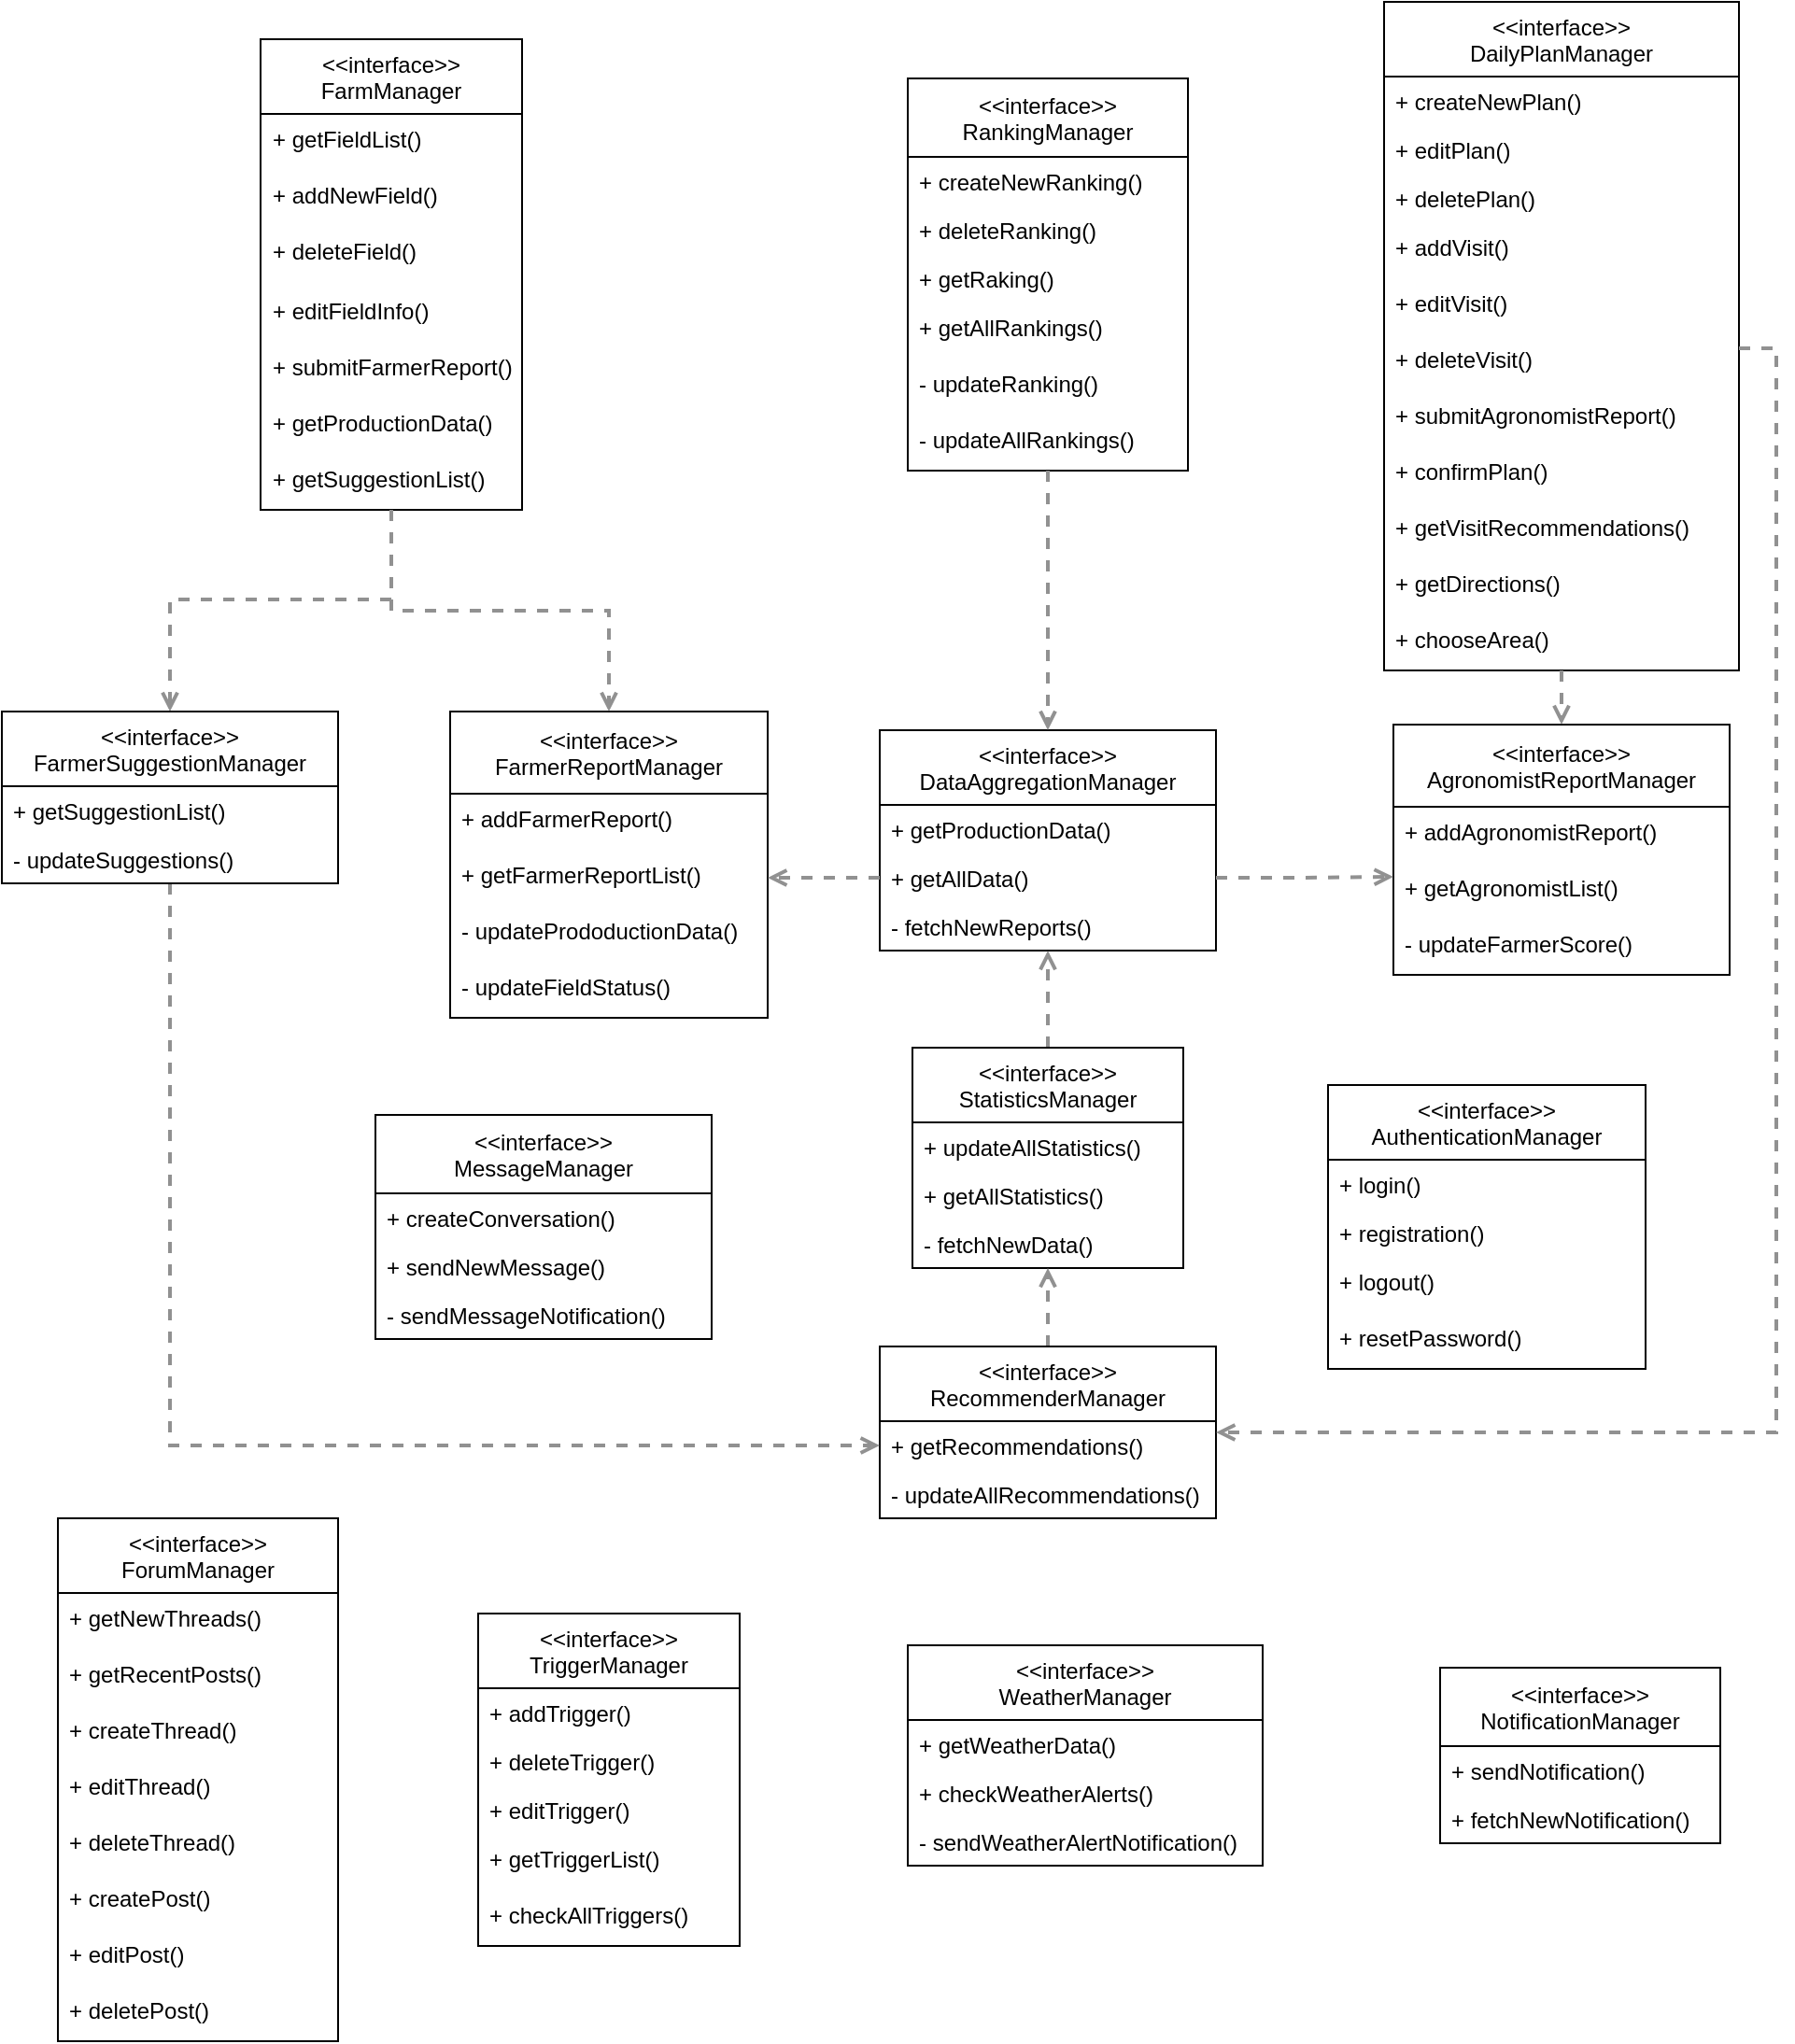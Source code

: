 <mxfile version="16.2.4" type="device"><diagram id="C5RBs43oDa-KdzZeNtuy" name="Page-1"><mxGraphModel dx="1550" dy="-345" grid="1" gridSize="10" guides="1" tooltips="1" connect="1" arrows="1" fold="1" page="1" pageScale="1" pageWidth="827" pageHeight="1169" math="0" shadow="0"><root><mxCell id="WIyWlLk6GJQsqaUBKTNV-0"/><mxCell id="WIyWlLk6GJQsqaUBKTNV-1" parent="WIyWlLk6GJQsqaUBKTNV-0"/><mxCell id="a1if-ZalDI7EpSLcY9gl-10" value="&lt;&lt;interface&gt;&gt;&#xA;AuthenticationManager" style="swimlane;fontStyle=0;childLayout=stackLayout;horizontal=1;startSize=40;fillColor=none;horizontalStack=0;resizeParent=1;resizeParentMax=0;resizeLast=0;collapsible=1;marginBottom=0;" parent="WIyWlLk6GJQsqaUBKTNV-1" vertex="1"><mxGeometry x="740" y="1780" width="170" height="152" as="geometry"/></mxCell><mxCell id="a1if-ZalDI7EpSLcY9gl-17" value="+ login()" style="text;strokeColor=none;fillColor=none;align=left;verticalAlign=top;spacingLeft=4;spacingRight=4;overflow=hidden;rotatable=0;points=[[0,0.5],[1,0.5]];portConstraint=eastwest;" parent="a1if-ZalDI7EpSLcY9gl-10" vertex="1"><mxGeometry y="40" width="170" height="26" as="geometry"/></mxCell><mxCell id="a1if-ZalDI7EpSLcY9gl-28" value="+ registration()" style="text;strokeColor=none;fillColor=none;align=left;verticalAlign=top;spacingLeft=4;spacingRight=4;overflow=hidden;rotatable=0;points=[[0,0.5],[1,0.5]];portConstraint=eastwest;" parent="a1if-ZalDI7EpSLcY9gl-10" vertex="1"><mxGeometry y="66" width="170" height="26" as="geometry"/></mxCell><mxCell id="a1if-ZalDI7EpSLcY9gl-29" value="+ logout()" style="text;whiteSpace=wrap;html=1;spacingLeft=4;" parent="a1if-ZalDI7EpSLcY9gl-10" vertex="1"><mxGeometry y="92" width="170" height="30" as="geometry"/></mxCell><mxCell id="a1if-ZalDI7EpSLcY9gl-31" value="+ resetPassword()" style="text;whiteSpace=wrap;html=1;spacingLeft=4;" parent="a1if-ZalDI7EpSLcY9gl-10" vertex="1"><mxGeometry y="122" width="170" height="30" as="geometry"/></mxCell><mxCell id="a1if-ZalDI7EpSLcY9gl-32" value="&lt;&lt;interface&gt;&gt;&#xA;ForumManager" style="swimlane;fontStyle=0;childLayout=stackLayout;horizontal=1;startSize=40;fillColor=none;horizontalStack=0;resizeParent=1;resizeParentMax=0;resizeLast=0;collapsible=1;marginBottom=0;" parent="WIyWlLk6GJQsqaUBKTNV-1" vertex="1"><mxGeometry x="60" y="2012" width="150" height="280" as="geometry"/></mxCell><mxCell id="a1if-ZalDI7EpSLcY9gl-36" value="+ getNewThreads()" style="text;whiteSpace=wrap;html=1;spacingLeft=4;" parent="a1if-ZalDI7EpSLcY9gl-32" vertex="1"><mxGeometry y="40" width="150" height="30" as="geometry"/></mxCell><mxCell id="a1if-ZalDI7EpSLcY9gl-37" value="+ getRecentPosts()" style="text;whiteSpace=wrap;html=1;spacingLeft=4;" parent="a1if-ZalDI7EpSLcY9gl-32" vertex="1"><mxGeometry y="70" width="150" height="30" as="geometry"/></mxCell><mxCell id="a1if-ZalDI7EpSLcY9gl-38" value="+ createThread()" style="text;whiteSpace=wrap;html=1;spacingLeft=4;" parent="a1if-ZalDI7EpSLcY9gl-32" vertex="1"><mxGeometry y="100" width="150" height="30" as="geometry"/></mxCell><mxCell id="a1if-ZalDI7EpSLcY9gl-39" value="+ editThread()" style="text;whiteSpace=wrap;html=1;spacingLeft=4;" parent="a1if-ZalDI7EpSLcY9gl-32" vertex="1"><mxGeometry y="130" width="150" height="30" as="geometry"/></mxCell><mxCell id="a1if-ZalDI7EpSLcY9gl-40" value="+ deleteThread()" style="text;whiteSpace=wrap;html=1;spacingLeft=4;" parent="a1if-ZalDI7EpSLcY9gl-32" vertex="1"><mxGeometry y="160" width="150" height="30" as="geometry"/></mxCell><mxCell id="a1if-ZalDI7EpSLcY9gl-41" value="+ createPost()" style="text;whiteSpace=wrap;html=1;spacingLeft=4;" parent="a1if-ZalDI7EpSLcY9gl-32" vertex="1"><mxGeometry y="190" width="150" height="30" as="geometry"/></mxCell><mxCell id="a1if-ZalDI7EpSLcY9gl-42" value="+ editPost()" style="text;whiteSpace=wrap;html=1;spacingLeft=4;" parent="a1if-ZalDI7EpSLcY9gl-32" vertex="1"><mxGeometry y="220" width="150" height="30" as="geometry"/></mxCell><mxCell id="a1if-ZalDI7EpSLcY9gl-43" value="+ deletePost()" style="text;whiteSpace=wrap;html=1;spacingLeft=4;" parent="a1if-ZalDI7EpSLcY9gl-32" vertex="1"><mxGeometry y="250" width="150" height="30" as="geometry"/></mxCell><mxCell id="a1if-ZalDI7EpSLcY9gl-125" style="edgeStyle=orthogonalEdgeStyle;rounded=0;orthogonalLoop=1;jettySize=auto;html=1;entryX=0.5;entryY=0;entryDx=0;entryDy=0;dashed=1;endArrow=open;endFill=0;strokeColor=#919191;strokeWidth=2;" parent="WIyWlLk6GJQsqaUBKTNV-1" source="a1if-ZalDI7EpSLcY9gl-44" target="a1if-ZalDI7EpSLcY9gl-83" edge="1"><mxGeometry relative="1" as="geometry"><Array as="points"><mxPoint x="239" y="1520"/><mxPoint x="120" y="1520"/></Array></mxGeometry></mxCell><mxCell id="a1if-ZalDI7EpSLcY9gl-44" value="&lt;&lt;interface&gt;&gt;&#xA;FarmManager" style="swimlane;fontStyle=0;childLayout=stackLayout;horizontal=1;startSize=40;fillColor=none;horizontalStack=0;resizeParent=1;resizeParentMax=0;resizeLast=0;collapsible=1;marginBottom=0;" parent="WIyWlLk6GJQsqaUBKTNV-1" vertex="1"><mxGeometry x="168.5" y="1220" width="140" height="252" as="geometry"/></mxCell><mxCell id="a1if-ZalDI7EpSLcY9gl-48" value="+ getFieldList()" style="text;whiteSpace=wrap;html=1;spacingLeft=4;" parent="a1if-ZalDI7EpSLcY9gl-44" vertex="1"><mxGeometry y="40" width="140" height="30" as="geometry"/></mxCell><mxCell id="a1if-ZalDI7EpSLcY9gl-49" value="+ addNewField()" style="text;whiteSpace=wrap;html=1;spacingLeft=4;" parent="a1if-ZalDI7EpSLcY9gl-44" vertex="1"><mxGeometry y="70" width="140" height="30" as="geometry"/></mxCell><mxCell id="a1if-ZalDI7EpSLcY9gl-50" value="+ deleteField()" style="text;whiteSpace=wrap;html=1;spacingLeft=4;" parent="a1if-ZalDI7EpSLcY9gl-44" vertex="1"><mxGeometry y="100" width="140" height="32" as="geometry"/></mxCell><mxCell id="a1if-ZalDI7EpSLcY9gl-51" value="+ editFieldInfo()" style="text;whiteSpace=wrap;html=1;spacingLeft=4;" parent="a1if-ZalDI7EpSLcY9gl-44" vertex="1"><mxGeometry y="132" width="140" height="30" as="geometry"/></mxCell><mxCell id="a1if-ZalDI7EpSLcY9gl-52" value="+ submitFarmerReport()" style="text;whiteSpace=wrap;html=1;spacingLeft=4;" parent="a1if-ZalDI7EpSLcY9gl-44" vertex="1"><mxGeometry y="162" width="140" height="30" as="geometry"/></mxCell><mxCell id="a1if-ZalDI7EpSLcY9gl-55" value="+ getProductionData()" style="text;whiteSpace=wrap;html=1;spacingLeft=4;" parent="a1if-ZalDI7EpSLcY9gl-44" vertex="1"><mxGeometry y="192" width="140" height="30" as="geometry"/></mxCell><mxCell id="a1if-ZalDI7EpSLcY9gl-54" value="+ getSuggestionList()" style="text;whiteSpace=wrap;html=1;spacingLeft=4;" parent="a1if-ZalDI7EpSLcY9gl-44" vertex="1"><mxGeometry y="222" width="140" height="30" as="geometry"/></mxCell><mxCell id="a1if-ZalDI7EpSLcY9gl-56" value="&lt;&lt;interface&gt;&gt;&#xA;FarmerReportManager" style="swimlane;fontStyle=0;childLayout=stackLayout;horizontal=1;startSize=44;fillColor=none;horizontalStack=0;resizeParent=1;resizeParentMax=0;resizeLast=0;collapsible=1;marginBottom=0;" parent="WIyWlLk6GJQsqaUBKTNV-1" vertex="1"><mxGeometry x="270" y="1580" width="170" height="164" as="geometry"/></mxCell><mxCell id="a1if-ZalDI7EpSLcY9gl-60" value="+ addFarmerReport()" style="text;whiteSpace=wrap;html=1;spacingLeft=4;" parent="a1if-ZalDI7EpSLcY9gl-56" vertex="1"><mxGeometry y="44" width="170" height="30" as="geometry"/></mxCell><mxCell id="a1if-ZalDI7EpSLcY9gl-61" value="+ getFarmerReportList()" style="text;whiteSpace=wrap;html=1;spacingLeft=4;" parent="a1if-ZalDI7EpSLcY9gl-56" vertex="1"><mxGeometry y="74" width="170" height="30" as="geometry"/></mxCell><mxCell id="a1if-ZalDI7EpSLcY9gl-62" value="- updateProdoductionData()" style="text;whiteSpace=wrap;html=1;spacingLeft=4;" parent="a1if-ZalDI7EpSLcY9gl-56" vertex="1"><mxGeometry y="104" width="170" height="30" as="geometry"/></mxCell><mxCell id="a1if-ZalDI7EpSLcY9gl-63" value="- updateFieldStatus()" style="text;whiteSpace=wrap;html=1;spacingLeft=4;" parent="a1if-ZalDI7EpSLcY9gl-56" vertex="1"><mxGeometry y="134" width="170" height="30" as="geometry"/></mxCell><mxCell id="a1if-ZalDI7EpSLcY9gl-64" value="&lt;&lt;interface&gt;&gt;&#xA;AgronomistReportManager" style="swimlane;fontStyle=0;childLayout=stackLayout;horizontal=1;startSize=44;fillColor=none;horizontalStack=0;resizeParent=1;resizeParentMax=0;resizeLast=0;collapsible=1;marginBottom=0;" parent="WIyWlLk6GJQsqaUBKTNV-1" vertex="1"><mxGeometry x="775" y="1587" width="180" height="134" as="geometry"/></mxCell><mxCell id="a1if-ZalDI7EpSLcY9gl-68" value="+ addAgronomistReport()" style="text;whiteSpace=wrap;html=1;spacingLeft=4;" parent="a1if-ZalDI7EpSLcY9gl-64" vertex="1"><mxGeometry y="44" width="180" height="30" as="geometry"/></mxCell><mxCell id="a1if-ZalDI7EpSLcY9gl-69" value="+ getAgronomistList()" style="text;whiteSpace=wrap;html=1;spacingLeft=4;" parent="a1if-ZalDI7EpSLcY9gl-64" vertex="1"><mxGeometry y="74" width="180" height="30" as="geometry"/></mxCell><mxCell id="a1if-ZalDI7EpSLcY9gl-70" value="- updateFarmerScore()" style="text;whiteSpace=wrap;html=1;spacingLeft=4;" parent="a1if-ZalDI7EpSLcY9gl-64" vertex="1"><mxGeometry y="104" width="180" height="30" as="geometry"/></mxCell><mxCell id="a1if-ZalDI7EpSLcY9gl-71" value="&lt;&lt;interface&gt;&gt;&#xA;DataAggregationManager" style="swimlane;fontStyle=0;childLayout=stackLayout;horizontal=1;startSize=40;fillColor=none;horizontalStack=0;resizeParent=1;resizeParentMax=0;resizeLast=0;collapsible=1;marginBottom=0;" parent="WIyWlLk6GJQsqaUBKTNV-1" vertex="1"><mxGeometry x="500" y="1590" width="180" height="118" as="geometry"/></mxCell><mxCell id="a1if-ZalDI7EpSLcY9gl-72" value="+ getProductionData()&#xA;" style="text;strokeColor=none;fillColor=none;align=left;verticalAlign=top;spacingLeft=4;spacingRight=4;overflow=hidden;rotatable=0;points=[[0,0.5],[1,0.5]];portConstraint=eastwest;" parent="a1if-ZalDI7EpSLcY9gl-71" vertex="1"><mxGeometry y="40" width="180" height="26" as="geometry"/></mxCell><mxCell id="a1if-ZalDI7EpSLcY9gl-73" value="+ getAllData()&#xA;" style="text;strokeColor=none;fillColor=none;align=left;verticalAlign=top;spacingLeft=4;spacingRight=4;overflow=hidden;rotatable=0;points=[[0,0.5],[1,0.5]];portConstraint=eastwest;" parent="a1if-ZalDI7EpSLcY9gl-71" vertex="1"><mxGeometry y="66" width="180" height="26" as="geometry"/></mxCell><mxCell id="a1if-ZalDI7EpSLcY9gl-74" value="- fetchNewReports()&#xA;" style="text;strokeColor=none;fillColor=none;align=left;verticalAlign=top;spacingLeft=4;spacingRight=4;overflow=hidden;rotatable=0;points=[[0,0.5],[1,0.5]];portConstraint=eastwest;" parent="a1if-ZalDI7EpSLcY9gl-71" vertex="1"><mxGeometry y="92" width="180" height="26" as="geometry"/></mxCell><mxCell id="a1if-ZalDI7EpSLcY9gl-131" style="edgeStyle=orthogonalEdgeStyle;rounded=0;orthogonalLoop=1;jettySize=auto;html=1;dashed=1;endArrow=open;endFill=0;strokeColor=#919191;strokeWidth=2;" parent="WIyWlLk6GJQsqaUBKTNV-1" source="a1if-ZalDI7EpSLcY9gl-75" target="a1if-ZalDI7EpSLcY9gl-71" edge="1"><mxGeometry relative="1" as="geometry"/></mxCell><mxCell id="a1if-ZalDI7EpSLcY9gl-75" value="&lt;&lt;interface&gt;&gt;&#xA;StatisticsManager" style="swimlane;fontStyle=0;childLayout=stackLayout;horizontal=1;startSize=40;fillColor=none;horizontalStack=0;resizeParent=1;resizeParentMax=0;resizeLast=0;collapsible=1;marginBottom=0;" parent="WIyWlLk6GJQsqaUBKTNV-1" vertex="1"><mxGeometry x="517.5" y="1760" width="145" height="118" as="geometry"/></mxCell><mxCell id="a1if-ZalDI7EpSLcY9gl-76" value="+ updateAllStatistics()&#xA;" style="text;strokeColor=none;fillColor=none;align=left;verticalAlign=top;spacingLeft=4;spacingRight=4;overflow=hidden;rotatable=0;points=[[0,0.5],[1,0.5]];portConstraint=eastwest;" parent="a1if-ZalDI7EpSLcY9gl-75" vertex="1"><mxGeometry y="40" width="145" height="26" as="geometry"/></mxCell><mxCell id="a1if-ZalDI7EpSLcY9gl-77" value="+ getAllStatistics()&#xA;" style="text;strokeColor=none;fillColor=none;align=left;verticalAlign=top;spacingLeft=4;spacingRight=4;overflow=hidden;rotatable=0;points=[[0,0.5],[1,0.5]];portConstraint=eastwest;" parent="a1if-ZalDI7EpSLcY9gl-75" vertex="1"><mxGeometry y="66" width="145" height="26" as="geometry"/></mxCell><mxCell id="a1if-ZalDI7EpSLcY9gl-78" value="- fetchNewData()&#xA;" style="text;strokeColor=none;fillColor=none;align=left;verticalAlign=top;spacingLeft=4;spacingRight=4;overflow=hidden;rotatable=0;points=[[0,0.5],[1,0.5]];portConstraint=eastwest;" parent="a1if-ZalDI7EpSLcY9gl-75" vertex="1"><mxGeometry y="92" width="145" height="26" as="geometry"/></mxCell><mxCell id="a1if-ZalDI7EpSLcY9gl-132" style="edgeStyle=orthogonalEdgeStyle;rounded=0;orthogonalLoop=1;jettySize=auto;html=1;exitX=0.5;exitY=0;exitDx=0;exitDy=0;dashed=1;endArrow=open;endFill=0;strokeColor=#919191;strokeWidth=2;" parent="WIyWlLk6GJQsqaUBKTNV-1" source="a1if-ZalDI7EpSLcY9gl-79" target="a1if-ZalDI7EpSLcY9gl-75" edge="1"><mxGeometry relative="1" as="geometry"/></mxCell><mxCell id="a1if-ZalDI7EpSLcY9gl-79" value="&lt;&lt;interface&gt;&gt;&#xA;RecommenderManager" style="swimlane;fontStyle=0;childLayout=stackLayout;horizontal=1;startSize=40;fillColor=none;horizontalStack=0;resizeParent=1;resizeParentMax=0;resizeLast=0;collapsible=1;marginBottom=0;" parent="WIyWlLk6GJQsqaUBKTNV-1" vertex="1"><mxGeometry x="500" y="1920" width="180" height="92" as="geometry"/></mxCell><mxCell id="a1if-ZalDI7EpSLcY9gl-80" value="+ getRecommendations()&#xA;" style="text;strokeColor=none;fillColor=none;align=left;verticalAlign=top;spacingLeft=4;spacingRight=4;overflow=hidden;rotatable=0;points=[[0,0.5],[1,0.5]];portConstraint=eastwest;" parent="a1if-ZalDI7EpSLcY9gl-79" vertex="1"><mxGeometry y="40" width="180" height="26" as="geometry"/></mxCell><mxCell id="a1if-ZalDI7EpSLcY9gl-81" value="- updateAllRecommendations()&#xA;" style="text;strokeColor=none;fillColor=none;align=left;verticalAlign=top;spacingLeft=4;spacingRight=4;overflow=hidden;rotatable=0;points=[[0,0.5],[1,0.5]];portConstraint=eastwest;" parent="a1if-ZalDI7EpSLcY9gl-79" vertex="1"><mxGeometry y="66" width="180" height="26" as="geometry"/></mxCell><mxCell id="a1if-ZalDI7EpSLcY9gl-134" style="edgeStyle=orthogonalEdgeStyle;rounded=0;orthogonalLoop=1;jettySize=auto;html=1;entryX=0;entryY=0.5;entryDx=0;entryDy=0;dashed=1;endArrow=open;endFill=0;strokeColor=#919191;strokeWidth=2;" parent="WIyWlLk6GJQsqaUBKTNV-1" source="a1if-ZalDI7EpSLcY9gl-83" target="a1if-ZalDI7EpSLcY9gl-80" edge="1"><mxGeometry relative="1" as="geometry"/></mxCell><mxCell id="a1if-ZalDI7EpSLcY9gl-83" value="&lt;&lt;interface&gt;&gt;&#xA;FarmerSuggestionManager" style="swimlane;fontStyle=0;childLayout=stackLayout;horizontal=1;startSize=40;fillColor=none;horizontalStack=0;resizeParent=1;resizeParentMax=0;resizeLast=0;collapsible=1;marginBottom=0;" parent="WIyWlLk6GJQsqaUBKTNV-1" vertex="1"><mxGeometry x="30" y="1580" width="180" height="92" as="geometry"/></mxCell><mxCell id="a1if-ZalDI7EpSLcY9gl-84" value="+ getSuggestionList()&#xA;" style="text;strokeColor=none;fillColor=none;align=left;verticalAlign=top;spacingLeft=4;spacingRight=4;overflow=hidden;rotatable=0;points=[[0,0.5],[1,0.5]];portConstraint=eastwest;" parent="a1if-ZalDI7EpSLcY9gl-83" vertex="1"><mxGeometry y="40" width="180" height="26" as="geometry"/></mxCell><mxCell id="a1if-ZalDI7EpSLcY9gl-85" value="- updateSuggestions()&#xA;" style="text;strokeColor=none;fillColor=none;align=left;verticalAlign=top;spacingLeft=4;spacingRight=4;overflow=hidden;rotatable=0;points=[[0,0.5],[1,0.5]];portConstraint=eastwest;" parent="a1if-ZalDI7EpSLcY9gl-83" vertex="1"><mxGeometry y="66" width="180" height="26" as="geometry"/></mxCell><mxCell id="a1if-ZalDI7EpSLcY9gl-87" value="&lt;&lt;interface&gt;&gt;&#xA;DailyPlanManager" style="swimlane;fontStyle=0;childLayout=stackLayout;horizontal=1;startSize=40;fillColor=none;horizontalStack=0;resizeParent=1;resizeParentMax=0;resizeLast=0;collapsible=1;marginBottom=0;" parent="WIyWlLk6GJQsqaUBKTNV-1" vertex="1"><mxGeometry x="770" y="1200" width="190" height="358" as="geometry"/></mxCell><mxCell id="a1if-ZalDI7EpSLcY9gl-88" value="+ createNewPlan()&#xA;" style="text;strokeColor=none;fillColor=none;align=left;verticalAlign=top;spacingLeft=4;spacingRight=4;overflow=hidden;rotatable=0;points=[[0,0.5],[1,0.5]];portConstraint=eastwest;" parent="a1if-ZalDI7EpSLcY9gl-87" vertex="1"><mxGeometry y="40" width="190" height="26" as="geometry"/></mxCell><mxCell id="a1if-ZalDI7EpSLcY9gl-89" value="+ editPlan()&#xA;" style="text;strokeColor=none;fillColor=none;align=left;verticalAlign=top;spacingLeft=4;spacingRight=4;overflow=hidden;rotatable=0;points=[[0,0.5],[1,0.5]];portConstraint=eastwest;" parent="a1if-ZalDI7EpSLcY9gl-87" vertex="1"><mxGeometry y="66" width="190" height="26" as="geometry"/></mxCell><mxCell id="a1if-ZalDI7EpSLcY9gl-90" value="+ deletePlan()&#xA;" style="text;strokeColor=none;fillColor=none;align=left;verticalAlign=top;spacingLeft=4;spacingRight=4;overflow=hidden;rotatable=0;points=[[0,0.5],[1,0.5]];portConstraint=eastwest;" parent="a1if-ZalDI7EpSLcY9gl-87" vertex="1"><mxGeometry y="92" width="190" height="26" as="geometry"/></mxCell><mxCell id="a1if-ZalDI7EpSLcY9gl-91" value="+ addVisit()" style="text;whiteSpace=wrap;html=1;spacingLeft=4;" parent="a1if-ZalDI7EpSLcY9gl-87" vertex="1"><mxGeometry y="118" width="190" height="30" as="geometry"/></mxCell><mxCell id="a1if-ZalDI7EpSLcY9gl-92" value="+ editVisit()" style="text;whiteSpace=wrap;html=1;spacingLeft=4;" parent="a1if-ZalDI7EpSLcY9gl-87" vertex="1"><mxGeometry y="148" width="190" height="30" as="geometry"/></mxCell><mxCell id="a1if-ZalDI7EpSLcY9gl-93" value="+ deleteVisit()" style="text;whiteSpace=wrap;html=1;spacingLeft=4;" parent="a1if-ZalDI7EpSLcY9gl-87" vertex="1"><mxGeometry y="178" width="190" height="30" as="geometry"/></mxCell><mxCell id="a1if-ZalDI7EpSLcY9gl-94" value="+ submitAgronomistReport()" style="text;whiteSpace=wrap;html=1;spacingLeft=4;" parent="a1if-ZalDI7EpSLcY9gl-87" vertex="1"><mxGeometry y="208" width="190" height="30" as="geometry"/></mxCell><mxCell id="a1if-ZalDI7EpSLcY9gl-95" value="+ confirmPlan()" style="text;whiteSpace=wrap;html=1;spacingLeft=4;" parent="a1if-ZalDI7EpSLcY9gl-87" vertex="1"><mxGeometry y="238" width="190" height="30" as="geometry"/></mxCell><mxCell id="a1if-ZalDI7EpSLcY9gl-96" value="+ getVisitRecommendations()" style="text;whiteSpace=wrap;html=1;spacingLeft=4;" parent="a1if-ZalDI7EpSLcY9gl-87" vertex="1"><mxGeometry y="268" width="190" height="30" as="geometry"/></mxCell><mxCell id="a1if-ZalDI7EpSLcY9gl-97" value="+ getDirections()" style="text;whiteSpace=wrap;html=1;spacingLeft=4;" parent="a1if-ZalDI7EpSLcY9gl-87" vertex="1"><mxGeometry y="298" width="190" height="30" as="geometry"/></mxCell><mxCell id="shxiLwHUybcaLU3BShpX-0" value="+ chooseArea()" style="text;whiteSpace=wrap;html=1;spacingLeft=4;" vertex="1" parent="a1if-ZalDI7EpSLcY9gl-87"><mxGeometry y="328" width="190" height="30" as="geometry"/></mxCell><mxCell id="a1if-ZalDI7EpSLcY9gl-98" value="&lt;&lt;interface&gt;&gt;&#xA;MessageManager" style="swimlane;fontStyle=0;childLayout=stackLayout;horizontal=1;startSize=42;fillColor=none;horizontalStack=0;resizeParent=1;resizeParentMax=0;resizeLast=0;collapsible=1;marginBottom=0;" parent="WIyWlLk6GJQsqaUBKTNV-1" vertex="1"><mxGeometry x="230" y="1796" width="180" height="120" as="geometry"/></mxCell><mxCell id="a1if-ZalDI7EpSLcY9gl-99" value="+ createConversation()&#xA;" style="text;strokeColor=none;fillColor=none;align=left;verticalAlign=top;spacingLeft=4;spacingRight=4;overflow=hidden;rotatable=0;points=[[0,0.5],[1,0.5]];portConstraint=eastwest;" parent="a1if-ZalDI7EpSLcY9gl-98" vertex="1"><mxGeometry y="42" width="180" height="26" as="geometry"/></mxCell><mxCell id="a1if-ZalDI7EpSLcY9gl-100" value="+ sendNewMessage() &#xA;" style="text;strokeColor=none;fillColor=none;align=left;verticalAlign=top;spacingLeft=4;spacingRight=4;overflow=hidden;rotatable=0;points=[[0,0.5],[1,0.5]];portConstraint=eastwest;" parent="a1if-ZalDI7EpSLcY9gl-98" vertex="1"><mxGeometry y="68" width="180" height="26" as="geometry"/></mxCell><mxCell id="a1if-ZalDI7EpSLcY9gl-101" value="- sendMessageNotification()&#xA;" style="text;strokeColor=none;fillColor=none;align=left;verticalAlign=top;spacingLeft=4;spacingRight=4;overflow=hidden;rotatable=0;points=[[0,0.5],[1,0.5]];portConstraint=eastwest;" parent="a1if-ZalDI7EpSLcY9gl-98" vertex="1"><mxGeometry y="94" width="180" height="26" as="geometry"/></mxCell><mxCell id="a1if-ZalDI7EpSLcY9gl-102" value="&lt;&lt;interface&gt;&gt;&#xA;NotificationManager" style="swimlane;fontStyle=0;childLayout=stackLayout;horizontal=1;startSize=42;fillColor=none;horizontalStack=0;resizeParent=1;resizeParentMax=0;resizeLast=0;collapsible=1;marginBottom=0;" parent="WIyWlLk6GJQsqaUBKTNV-1" vertex="1"><mxGeometry x="800" y="2092" width="150" height="94" as="geometry"/></mxCell><mxCell id="a1if-ZalDI7EpSLcY9gl-103" value="+ sendNotification()&#xA;" style="text;strokeColor=none;fillColor=none;align=left;verticalAlign=top;spacingLeft=4;spacingRight=4;overflow=hidden;rotatable=0;points=[[0,0.5],[1,0.5]];portConstraint=eastwest;" parent="a1if-ZalDI7EpSLcY9gl-102" vertex="1"><mxGeometry y="42" width="150" height="26" as="geometry"/></mxCell><mxCell id="a1if-ZalDI7EpSLcY9gl-104" value="+ fetchNewNotification()&#xA;" style="text;strokeColor=none;fillColor=none;align=left;verticalAlign=top;spacingLeft=4;spacingRight=4;overflow=hidden;rotatable=0;points=[[0,0.5],[1,0.5]];portConstraint=eastwest;" parent="a1if-ZalDI7EpSLcY9gl-102" vertex="1"><mxGeometry y="68" width="150" height="26" as="geometry"/></mxCell><mxCell id="a1if-ZalDI7EpSLcY9gl-106" value="&lt;&lt;interface&gt;&gt;&#xA;TriggerManager" style="swimlane;fontStyle=0;childLayout=stackLayout;horizontal=1;startSize=40;fillColor=none;horizontalStack=0;resizeParent=1;resizeParentMax=0;resizeLast=0;collapsible=1;marginBottom=0;" parent="WIyWlLk6GJQsqaUBKTNV-1" vertex="1"><mxGeometry x="285" y="2063" width="140" height="178" as="geometry"/></mxCell><mxCell id="a1if-ZalDI7EpSLcY9gl-107" value="+ addTrigger()&#xA;" style="text;strokeColor=none;fillColor=none;align=left;verticalAlign=top;spacingLeft=4;spacingRight=4;overflow=hidden;rotatable=0;points=[[0,0.5],[1,0.5]];portConstraint=eastwest;" parent="a1if-ZalDI7EpSLcY9gl-106" vertex="1"><mxGeometry y="40" width="140" height="26" as="geometry"/></mxCell><mxCell id="a1if-ZalDI7EpSLcY9gl-108" value="+ deleteTrigger()&#xA;" style="text;strokeColor=none;fillColor=none;align=left;verticalAlign=top;spacingLeft=4;spacingRight=4;overflow=hidden;rotatable=0;points=[[0,0.5],[1,0.5]];portConstraint=eastwest;" parent="a1if-ZalDI7EpSLcY9gl-106" vertex="1"><mxGeometry y="66" width="140" height="26" as="geometry"/></mxCell><mxCell id="a1if-ZalDI7EpSLcY9gl-109" value="+ editTrigger()&#xA;" style="text;strokeColor=none;fillColor=none;align=left;verticalAlign=top;spacingLeft=4;spacingRight=4;overflow=hidden;rotatable=0;points=[[0,0.5],[1,0.5]];portConstraint=eastwest;" parent="a1if-ZalDI7EpSLcY9gl-106" vertex="1"><mxGeometry y="92" width="140" height="26" as="geometry"/></mxCell><mxCell id="a1if-ZalDI7EpSLcY9gl-110" value="+ getTriggerList()" style="text;whiteSpace=wrap;html=1;spacingLeft=4;" parent="a1if-ZalDI7EpSLcY9gl-106" vertex="1"><mxGeometry y="118" width="140" height="30" as="geometry"/></mxCell><mxCell id="a1if-ZalDI7EpSLcY9gl-111" value="+ checkAllTriggers()" style="text;whiteSpace=wrap;html=1;spacingLeft=4;" parent="a1if-ZalDI7EpSLcY9gl-106" vertex="1"><mxGeometry y="148" width="140" height="30" as="geometry"/></mxCell><mxCell id="a1if-ZalDI7EpSLcY9gl-112" value="&lt;&lt;interface&gt;&gt;&#xA;RankingManager" style="swimlane;fontStyle=0;childLayout=stackLayout;horizontal=1;startSize=42;fillColor=none;horizontalStack=0;resizeParent=1;resizeParentMax=0;resizeLast=0;collapsible=1;marginBottom=0;" parent="WIyWlLk6GJQsqaUBKTNV-1" vertex="1"><mxGeometry x="515" y="1241" width="150" height="210" as="geometry"/></mxCell><mxCell id="a1if-ZalDI7EpSLcY9gl-113" value="+ createNewRanking()&#xA;" style="text;strokeColor=none;fillColor=none;align=left;verticalAlign=top;spacingLeft=4;spacingRight=4;overflow=hidden;rotatable=0;points=[[0,0.5],[1,0.5]];portConstraint=eastwest;" parent="a1if-ZalDI7EpSLcY9gl-112" vertex="1"><mxGeometry y="42" width="150" height="26" as="geometry"/></mxCell><mxCell id="a1if-ZalDI7EpSLcY9gl-114" value="+ deleteRanking()&#xA;" style="text;strokeColor=none;fillColor=none;align=left;verticalAlign=top;spacingLeft=4;spacingRight=4;overflow=hidden;rotatable=0;points=[[0,0.5],[1,0.5]];portConstraint=eastwest;" parent="a1if-ZalDI7EpSLcY9gl-112" vertex="1"><mxGeometry y="68" width="150" height="26" as="geometry"/></mxCell><mxCell id="a1if-ZalDI7EpSLcY9gl-115" value="+ getRaking()&#xA;" style="text;strokeColor=none;fillColor=none;align=left;verticalAlign=top;spacingLeft=4;spacingRight=4;overflow=hidden;rotatable=0;points=[[0,0.5],[1,0.5]];portConstraint=eastwest;" parent="a1if-ZalDI7EpSLcY9gl-112" vertex="1"><mxGeometry y="94" width="150" height="26" as="geometry"/></mxCell><mxCell id="a1if-ZalDI7EpSLcY9gl-116" value="+ getAllRankings()" style="text;whiteSpace=wrap;html=1;spacingLeft=4;" parent="a1if-ZalDI7EpSLcY9gl-112" vertex="1"><mxGeometry y="120" width="150" height="30" as="geometry"/></mxCell><mxCell id="a1if-ZalDI7EpSLcY9gl-117" value="- updateRanking()" style="text;whiteSpace=wrap;html=1;spacingLeft=4;" parent="a1if-ZalDI7EpSLcY9gl-112" vertex="1"><mxGeometry y="150" width="150" height="30" as="geometry"/></mxCell><mxCell id="a1if-ZalDI7EpSLcY9gl-118" value="- updateAllRankings()" style="text;whiteSpace=wrap;html=1;spacingLeft=4;" parent="a1if-ZalDI7EpSLcY9gl-112" vertex="1"><mxGeometry y="180" width="150" height="30" as="geometry"/></mxCell><mxCell id="a1if-ZalDI7EpSLcY9gl-119" value="&lt;&lt;interface&gt;&gt;&#xA;WeatherManager" style="swimlane;fontStyle=0;childLayout=stackLayout;horizontal=1;startSize=40;fillColor=none;horizontalStack=0;resizeParent=1;resizeParentMax=0;resizeLast=0;collapsible=1;marginBottom=0;" parent="WIyWlLk6GJQsqaUBKTNV-1" vertex="1"><mxGeometry x="515" y="2080" width="190" height="118" as="geometry"/></mxCell><mxCell id="a1if-ZalDI7EpSLcY9gl-120" value="+ getWeatherData()&#xA;" style="text;strokeColor=none;fillColor=none;align=left;verticalAlign=top;spacingLeft=4;spacingRight=4;overflow=hidden;rotatable=0;points=[[0,0.5],[1,0.5]];portConstraint=eastwest;" parent="a1if-ZalDI7EpSLcY9gl-119" vertex="1"><mxGeometry y="40" width="190" height="26" as="geometry"/></mxCell><mxCell id="a1if-ZalDI7EpSLcY9gl-121" value="+ checkWeatherAlerts()&#xA;" style="text;strokeColor=none;fillColor=none;align=left;verticalAlign=top;spacingLeft=4;spacingRight=4;overflow=hidden;rotatable=0;points=[[0,0.5],[1,0.5]];portConstraint=eastwest;" parent="a1if-ZalDI7EpSLcY9gl-119" vertex="1"><mxGeometry y="66" width="190" height="26" as="geometry"/></mxCell><mxCell id="a1if-ZalDI7EpSLcY9gl-122" value="- sendWeatherAlertNotification()&#xA;" style="text;strokeColor=none;fillColor=none;align=left;verticalAlign=top;spacingLeft=4;spacingRight=4;overflow=hidden;rotatable=0;points=[[0,0.5],[1,0.5]];portConstraint=eastwest;" parent="a1if-ZalDI7EpSLcY9gl-119" vertex="1"><mxGeometry y="92" width="190" height="26" as="geometry"/></mxCell><mxCell id="a1if-ZalDI7EpSLcY9gl-124" style="edgeStyle=orthogonalEdgeStyle;rounded=0;orthogonalLoop=1;jettySize=auto;html=1;exitX=0.5;exitY=1;exitDx=0;exitDy=0;entryX=0.5;entryY=0;entryDx=0;entryDy=0;dashed=1;endArrow=open;endFill=0;strokeColor=#919191;strokeWidth=2;" parent="WIyWlLk6GJQsqaUBKTNV-1" source="a1if-ZalDI7EpSLcY9gl-54" target="a1if-ZalDI7EpSLcY9gl-56" edge="1"><mxGeometry relative="1" as="geometry"/></mxCell><mxCell id="a1if-ZalDI7EpSLcY9gl-127" style="edgeStyle=orthogonalEdgeStyle;rounded=0;orthogonalLoop=1;jettySize=auto;html=1;entryX=0.5;entryY=0;entryDx=0;entryDy=0;dashed=1;endArrow=open;endFill=0;strokeColor=#919191;strokeWidth=2;exitX=0.5;exitY=1;exitDx=0;exitDy=0;" parent="WIyWlLk6GJQsqaUBKTNV-1" source="shxiLwHUybcaLU3BShpX-0" target="a1if-ZalDI7EpSLcY9gl-64" edge="1"><mxGeometry relative="1" as="geometry"><mxPoint x="865" y="1570" as="sourcePoint"/></mxGeometry></mxCell><mxCell id="a1if-ZalDI7EpSLcY9gl-128" style="edgeStyle=orthogonalEdgeStyle;rounded=0;orthogonalLoop=1;jettySize=auto;html=1;entryX=0.5;entryY=0;entryDx=0;entryDy=0;dashed=1;endArrow=open;endFill=0;strokeColor=#919191;strokeWidth=2;" parent="WIyWlLk6GJQsqaUBKTNV-1" source="a1if-ZalDI7EpSLcY9gl-118" target="a1if-ZalDI7EpSLcY9gl-71" edge="1"><mxGeometry relative="1" as="geometry"/></mxCell><mxCell id="a1if-ZalDI7EpSLcY9gl-129" style="edgeStyle=orthogonalEdgeStyle;rounded=0;orthogonalLoop=1;jettySize=auto;html=1;entryX=1;entryY=0.5;entryDx=0;entryDy=0;dashed=1;endArrow=open;endFill=0;strokeColor=#919191;strokeWidth=2;" parent="WIyWlLk6GJQsqaUBKTNV-1" source="a1if-ZalDI7EpSLcY9gl-73" target="a1if-ZalDI7EpSLcY9gl-61" edge="1"><mxGeometry relative="1" as="geometry"/></mxCell><mxCell id="a1if-ZalDI7EpSLcY9gl-130" style="edgeStyle=orthogonalEdgeStyle;rounded=0;orthogonalLoop=1;jettySize=auto;html=1;exitX=1;exitY=0.5;exitDx=0;exitDy=0;entryX=0;entryY=0.25;entryDx=0;entryDy=0;dashed=1;endArrow=open;endFill=0;strokeColor=#919191;strokeWidth=2;" parent="WIyWlLk6GJQsqaUBKTNV-1" source="a1if-ZalDI7EpSLcY9gl-73" target="a1if-ZalDI7EpSLcY9gl-69" edge="1"><mxGeometry relative="1" as="geometry"/></mxCell><mxCell id="a1if-ZalDI7EpSLcY9gl-133" style="edgeStyle=orthogonalEdgeStyle;rounded=0;orthogonalLoop=1;jettySize=auto;html=1;exitX=1;exitY=0.25;exitDx=0;exitDy=0;entryX=1;entryY=0.5;entryDx=0;entryDy=0;dashed=1;endArrow=open;endFill=0;strokeColor=#919191;strokeWidth=2;" parent="WIyWlLk6GJQsqaUBKTNV-1" source="a1if-ZalDI7EpSLcY9gl-93" target="a1if-ZalDI7EpSLcY9gl-79" edge="1"><mxGeometry relative="1" as="geometry"/></mxCell></root></mxGraphModel></diagram></mxfile>